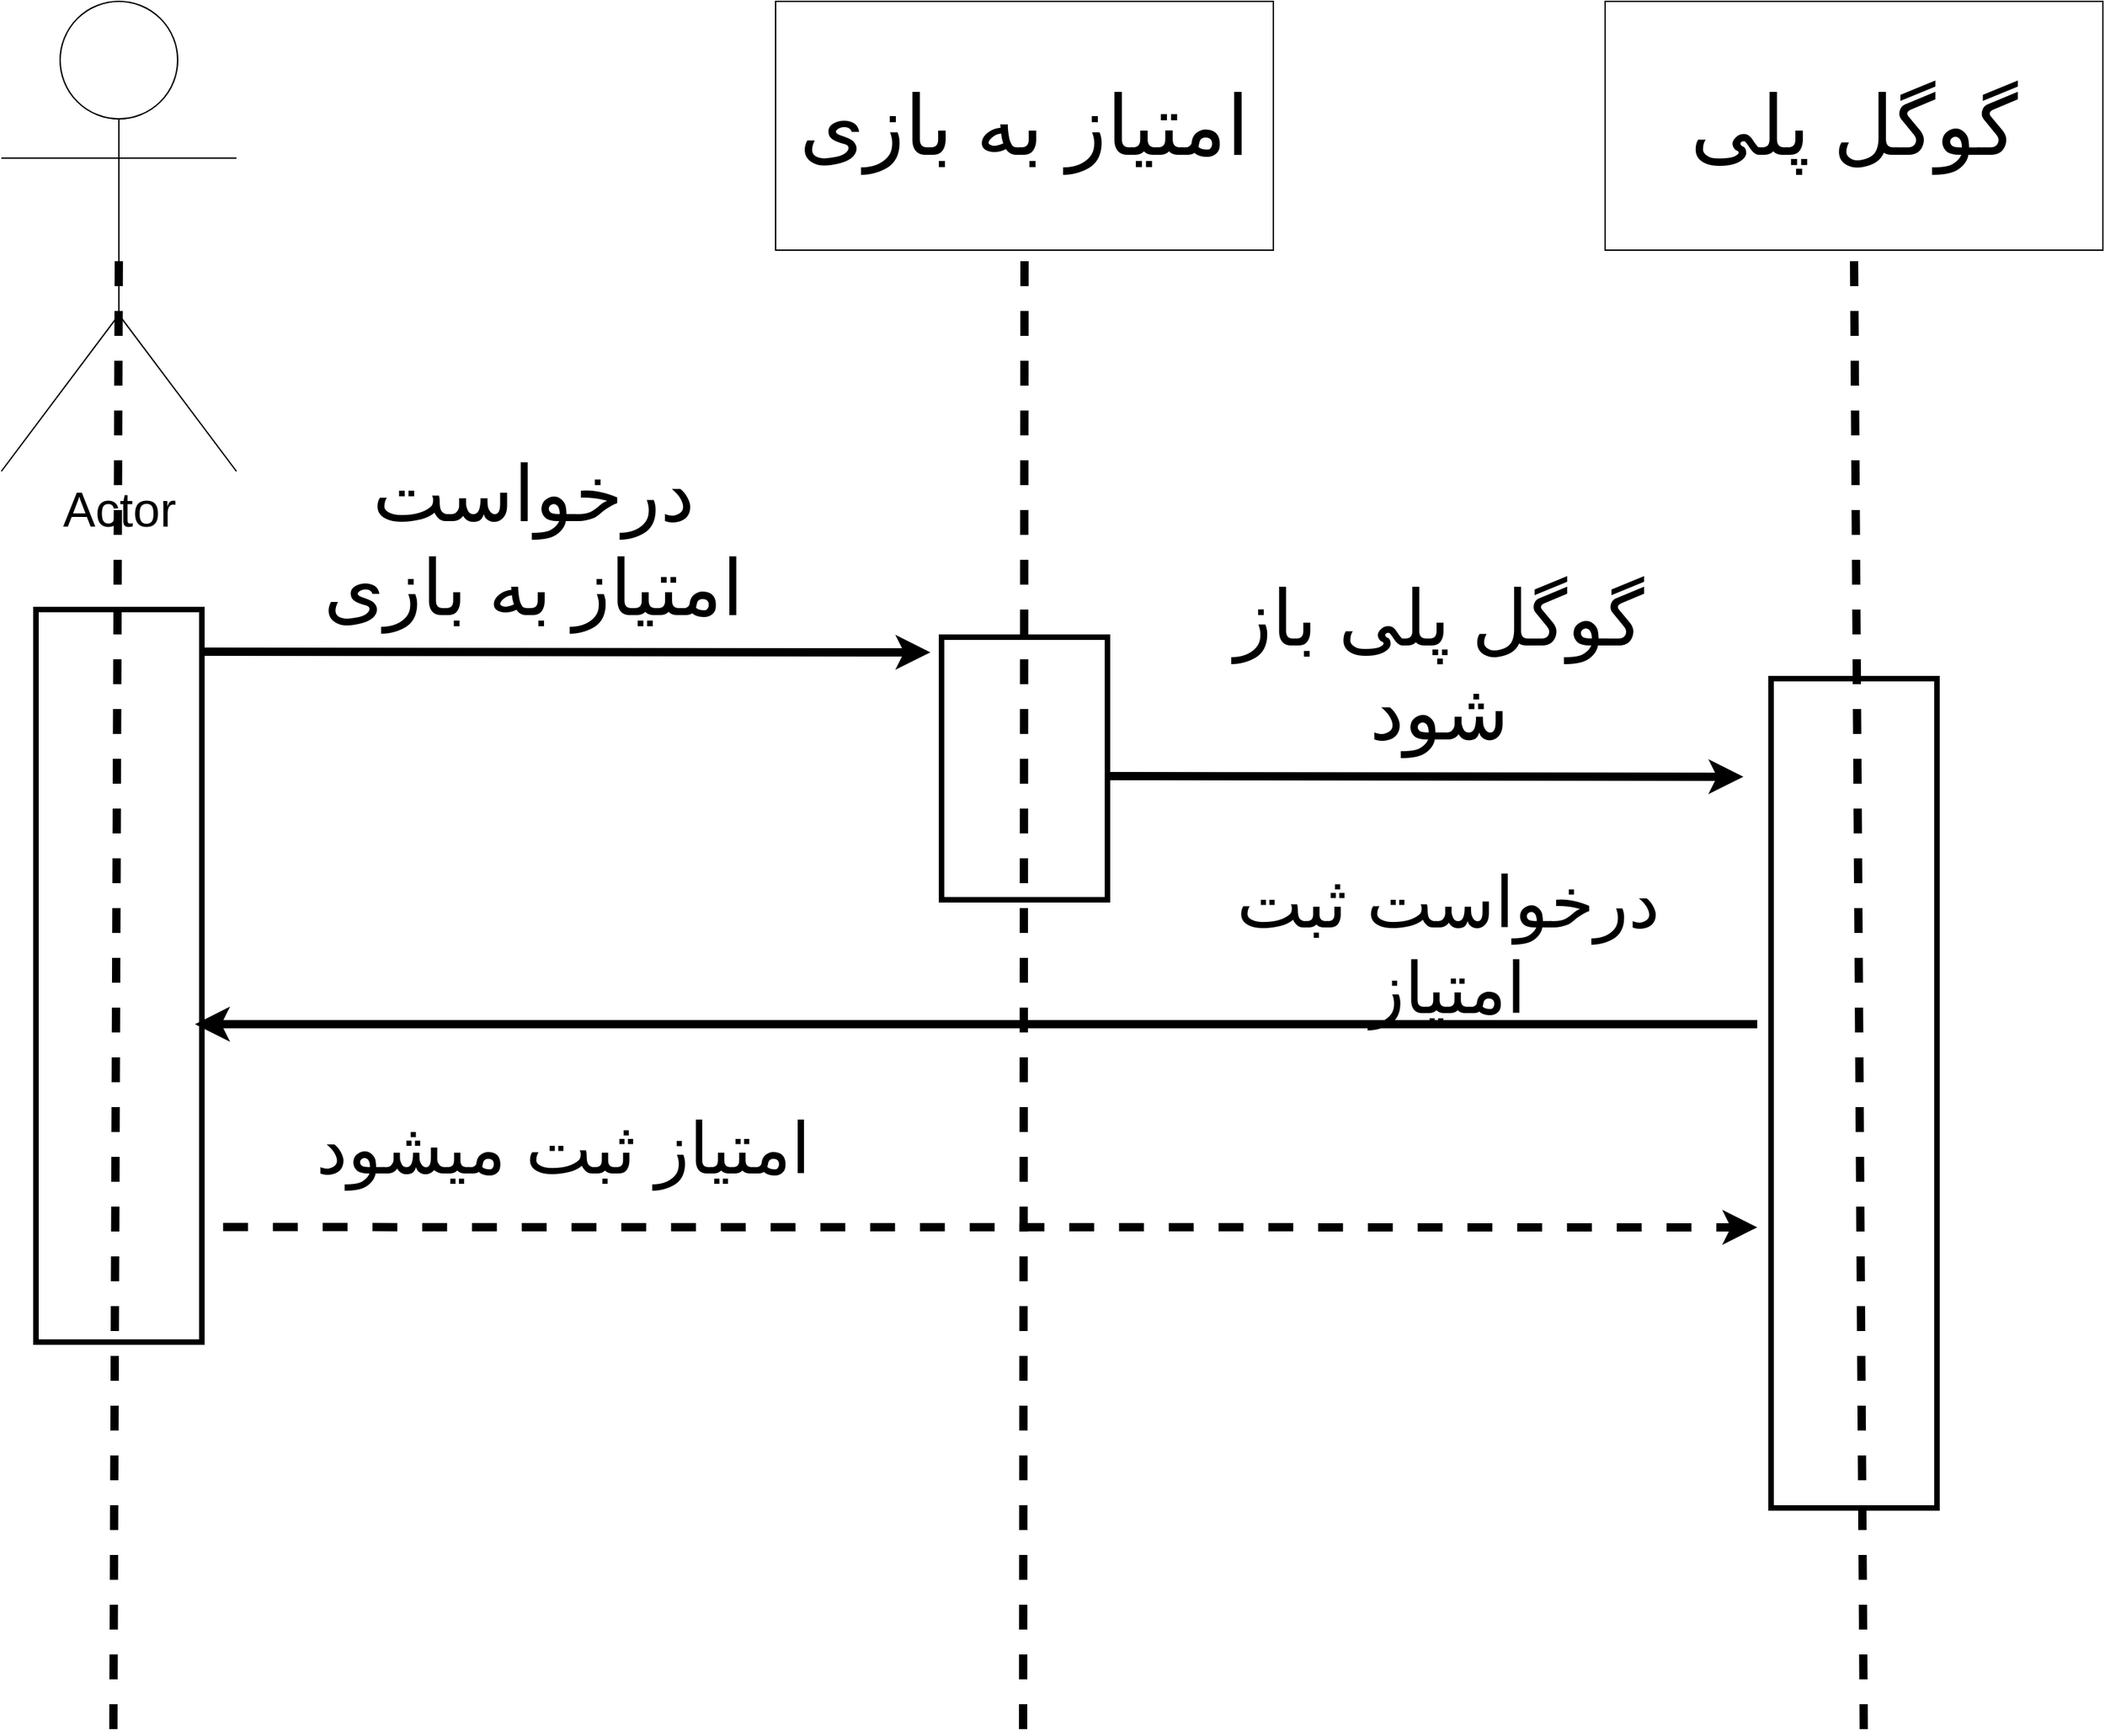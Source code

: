 <mxfile version="14.1.8" type="device"><diagram id="Ehw7KiCfv6Um7VnKM236" name="Page-1"><mxGraphModel dx="5688" dy="3392" grid="1" gridSize="10" guides="1" tooltips="1" connect="1" arrows="1" fold="1" page="1" pageScale="1" pageWidth="827" pageHeight="1169" math="0" shadow="0"><root><mxCell id="0"/><mxCell id="1" parent="0"/><mxCell id="gh3KJW6_UsdmtIVUeMA6-1" value="Actor" style="shape=umlActor;verticalLabelPosition=bottom;verticalAlign=top;html=1;outlineConnect=0;rounded=1;fontSize=35;" vertex="1" parent="1"><mxGeometry x="80" y="500" width="170" height="340" as="geometry"/></mxCell><mxCell id="gh3KJW6_UsdmtIVUeMA6-2" value="" style="endArrow=none;dashed=1;html=1;fontSize=35;entryX=0.5;entryY=0.5;entryDx=0;entryDy=0;entryPerimeter=0;strokeWidth=6;" edge="1" parent="1" target="gh3KJW6_UsdmtIVUeMA6-1"><mxGeometry width="50" height="50" relative="1" as="geometry"><mxPoint x="161" y="1750" as="sourcePoint"/><mxPoint x="760" y="1040" as="targetPoint"/></mxGeometry></mxCell><mxCell id="gh3KJW6_UsdmtIVUeMA6-3" value="&lt;span style=&quot;font-size: 60px&quot;&gt;امتیاز به بازی&lt;/span&gt;" style="rounded=0;whiteSpace=wrap;html=1;fontSize=35;" vertex="1" parent="1"><mxGeometry x="640" y="500" width="360" height="180" as="geometry"/></mxCell><mxCell id="gh3KJW6_UsdmtIVUeMA6-4" value="&lt;font style=&quot;font-size: 60px&quot;&gt;گوگل پلی&lt;/font&gt;" style="rounded=0;whiteSpace=wrap;html=1;fontSize=35;" vertex="1" parent="1"><mxGeometry x="1239.96" y="500" width="360" height="180" as="geometry"/></mxCell><mxCell id="gh3KJW6_UsdmtIVUeMA6-5" value="" style="endArrow=none;dashed=1;html=1;fontSize=35;entryX=0.5;entryY=1;entryDx=0;entryDy=0;strokeWidth=6;" edge="1" parent="1" target="gh3KJW6_UsdmtIVUeMA6-3"><mxGeometry width="50" height="50" relative="1" as="geometry"><mxPoint x="819" y="1750" as="sourcePoint"/><mxPoint x="810" y="680" as="targetPoint"/></mxGeometry></mxCell><mxCell id="gh3KJW6_UsdmtIVUeMA6-6" value="" style="endArrow=none;dashed=1;html=1;fontSize=35;entryX=0.5;entryY=1;entryDx=0;entryDy=0;strokeWidth=6;" edge="1" parent="1" target="gh3KJW6_UsdmtIVUeMA6-4"><mxGeometry width="50" height="50" relative="1" as="geometry"><mxPoint x="1427" y="1750" as="sourcePoint"/><mxPoint x="1149.96" y="660" as="targetPoint"/></mxGeometry></mxCell><mxCell id="gh3KJW6_UsdmtIVUeMA6-7" value="" style="rounded=0;whiteSpace=wrap;html=1;fontSize=51;strokeWidth=4;fillColor=none;" vertex="1" parent="1"><mxGeometry x="105" y="940" width="120" height="530" as="geometry"/></mxCell><mxCell id="gh3KJW6_UsdmtIVUeMA6-8" value="" style="endArrow=classic;html=1;fontSize=51;strokeWidth=6;exitX=1.042;exitY=0.088;exitDx=0;exitDy=0;exitPerimeter=0;" edge="1" parent="1"><mxGeometry width="50" height="50" relative="1" as="geometry"><mxPoint x="225" y="970.56" as="sourcePoint"/><mxPoint x="751.96" y="971" as="targetPoint"/></mxGeometry></mxCell><mxCell id="gh3KJW6_UsdmtIVUeMA6-9" value="درخواست امتیاز به بازی" style="text;html=1;strokeColor=none;fillColor=none;align=center;verticalAlign=middle;whiteSpace=wrap;rounded=0;fontSize=56;" vertex="1" parent="1"><mxGeometry x="310" y="880" width="310" height="20" as="geometry"/></mxCell><mxCell id="gh3KJW6_UsdmtIVUeMA6-10" value="" style="rounded=0;whiteSpace=wrap;html=1;fontSize=51;strokeWidth=4;fillColor=none;" vertex="1" parent="1"><mxGeometry x="760" y="960" width="120" height="190" as="geometry"/></mxCell><mxCell id="gh3KJW6_UsdmtIVUeMA6-11" value="" style="endArrow=classic;html=1;fontSize=51;strokeWidth=6;exitX=1.042;exitY=0.088;exitDx=0;exitDy=0;exitPerimeter=0;" edge="1" parent="1"><mxGeometry width="50" height="50" relative="1" as="geometry"><mxPoint x="880" y="1060.56" as="sourcePoint"/><mxPoint x="1340" y="1061" as="targetPoint"/></mxGeometry></mxCell><mxCell id="gh3KJW6_UsdmtIVUeMA6-12" value="گوگل پلی باز شود" style="text;html=1;strokeColor=none;fillColor=none;align=center;verticalAlign=middle;whiteSpace=wrap;rounded=0;fontSize=56;" vertex="1" parent="1"><mxGeometry x="965" y="970" width="310" height="20" as="geometry"/></mxCell><mxCell id="gh3KJW6_UsdmtIVUeMA6-13" value="" style="rounded=0;whiteSpace=wrap;html=1;fontSize=51;strokeWidth=4;fillColor=none;" vertex="1" parent="1"><mxGeometry x="1359.96" y="990" width="120" height="600" as="geometry"/></mxCell><mxCell id="gh3KJW6_UsdmtIVUeMA6-14" value="درخواست ثبت امتیاز" style="text;html=1;strokeColor=none;fillColor=none;align=center;verticalAlign=middle;whiteSpace=wrap;rounded=0;fontSize=51;" vertex="1" parent="1"><mxGeometry x="930" y="1173" width="393" height="20" as="geometry"/></mxCell><mxCell id="gh3KJW6_UsdmtIVUeMA6-15" value="" style="endArrow=classic;html=1;fontSize=51;strokeWidth=6;" edge="1" parent="1"><mxGeometry width="50" height="50" relative="1" as="geometry"><mxPoint x="1350" y="1240" as="sourcePoint"/><mxPoint x="220" y="1240" as="targetPoint"/></mxGeometry></mxCell><mxCell id="gh3KJW6_UsdmtIVUeMA6-16" value="" style="endArrow=classic;html=1;fontSize=51;strokeWidth=6;exitX=1.128;exitY=0.843;exitDx=0;exitDy=0;exitPerimeter=0;dashed=1;" edge="1" parent="1" source="gh3KJW6_UsdmtIVUeMA6-7"><mxGeometry width="50" height="50" relative="1" as="geometry"><mxPoint x="1355" y="1410" as="sourcePoint"/><mxPoint x="1350" y="1387" as="targetPoint"/></mxGeometry></mxCell><mxCell id="gh3KJW6_UsdmtIVUeMA6-17" value="امتیاز ثبت میشود" style="text;html=1;strokeColor=none;fillColor=none;align=center;verticalAlign=middle;whiteSpace=wrap;rounded=0;fontSize=51;" vertex="1" parent="1"><mxGeometry x="290" y="1320" width="393" height="20" as="geometry"/></mxCell></root></mxGraphModel></diagram></mxfile>